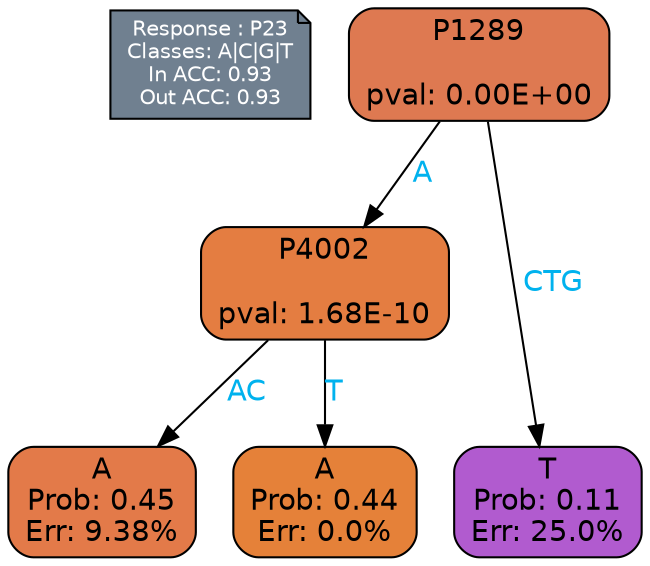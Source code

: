 digraph Tree {
node [shape=box, style="filled, rounded", color="black", fontname=helvetica] ;
graph [ranksep=equally, splines=polylines, bgcolor=transparent, dpi=600] ;
edge [fontname=helvetica] ;
LEGEND [label="Response : P23
Classes: A|C|G|T
In ACC: 0.93
Out ACC: 0.93
",shape=note,align=left,style=filled,fillcolor="slategray",fontcolor="white",fontsize=10];1 [label="P1289

pval: 0.00E+00", fillcolor="#de7951"] ;
2 [label="P4002

pval: 1.68E-10", fillcolor="#e47d41"] ;
3 [label="A
Prob: 0.45
Err: 9.38%", fillcolor="#e37a49"] ;
4 [label="A
Prob: 0.44
Err: 0.0%", fillcolor="#e58139"] ;
5 [label="T
Prob: 0.11
Err: 25.0%", fillcolor="#b15bcf"] ;
1 -> 2 [label="A",fontcolor=deepskyblue2] ;
1 -> 5 [label="CTG",fontcolor=deepskyblue2] ;
2 -> 3 [label="AC",fontcolor=deepskyblue2] ;
2 -> 4 [label="T",fontcolor=deepskyblue2] ;
{rank = same; 3;4;5;}{rank = same; LEGEND;1;}}